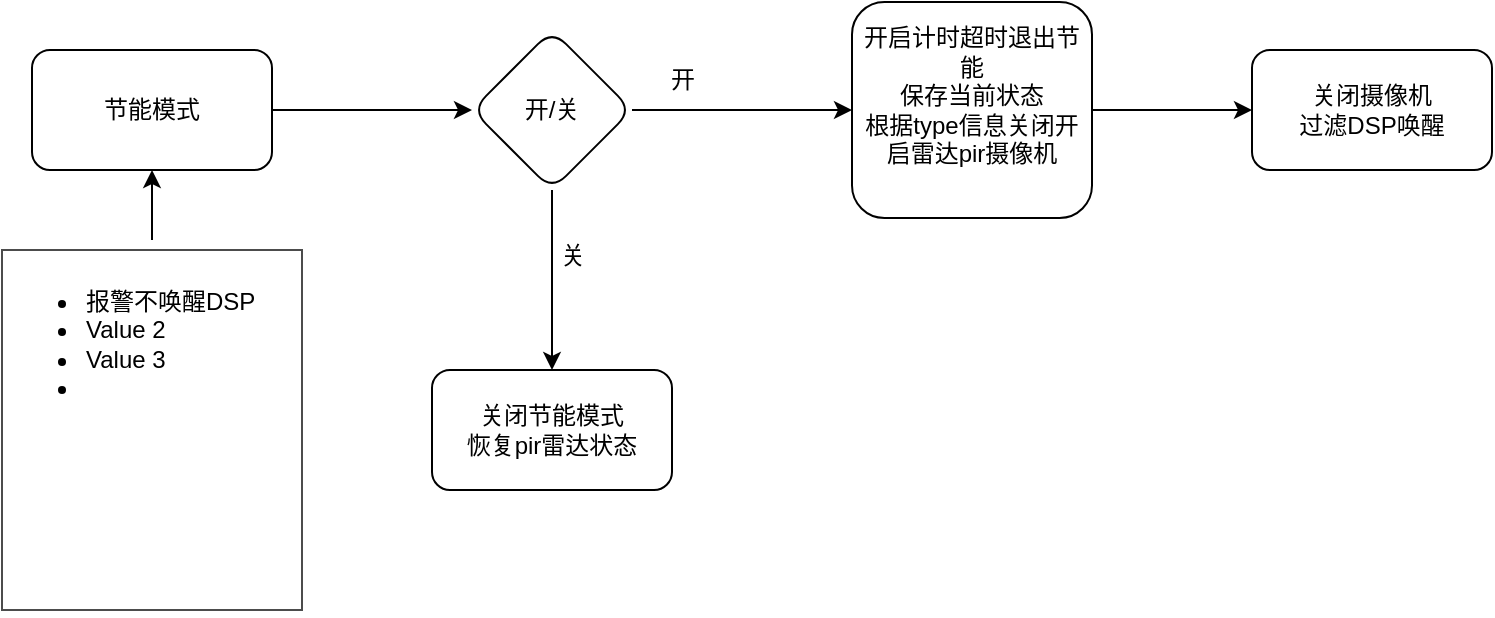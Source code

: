 <mxfile version="22.1.17" type="github">
  <diagram name="第 1 页" id="y4MLylSLRwy-ajHNfm4o">
    <mxGraphModel dx="1042" dy="535" grid="1" gridSize="10" guides="1" tooltips="1" connect="1" arrows="1" fold="1" page="1" pageScale="1" pageWidth="1100" pageHeight="850" math="0" shadow="0">
      <root>
        <mxCell id="0" />
        <mxCell id="1" parent="0" />
        <mxCell id="5llyP0SeZ6Wndcgpn9Bf-3" value="" style="edgeStyle=orthogonalEdgeStyle;rounded=0;orthogonalLoop=1;jettySize=auto;html=1;" parent="1" source="5llyP0SeZ6Wndcgpn9Bf-1" target="5llyP0SeZ6Wndcgpn9Bf-2" edge="1">
          <mxGeometry relative="1" as="geometry" />
        </mxCell>
        <mxCell id="5llyP0SeZ6Wndcgpn9Bf-1" value="节能模式" style="rounded=1;whiteSpace=wrap;html=1;" parent="1" vertex="1">
          <mxGeometry x="40" y="40" width="120" height="60" as="geometry" />
        </mxCell>
        <mxCell id="5llyP0SeZ6Wndcgpn9Bf-5" value="" style="edgeStyle=orthogonalEdgeStyle;rounded=0;orthogonalLoop=1;jettySize=auto;html=1;" parent="1" source="5llyP0SeZ6Wndcgpn9Bf-2" target="5llyP0SeZ6Wndcgpn9Bf-4" edge="1">
          <mxGeometry relative="1" as="geometry" />
        </mxCell>
        <mxCell id="5llyP0SeZ6Wndcgpn9Bf-8" value="" style="edgeStyle=orthogonalEdgeStyle;rounded=0;orthogonalLoop=1;jettySize=auto;html=1;" parent="1" source="5llyP0SeZ6Wndcgpn9Bf-2" target="5llyP0SeZ6Wndcgpn9Bf-7" edge="1">
          <mxGeometry relative="1" as="geometry" />
        </mxCell>
        <mxCell id="5llyP0SeZ6Wndcgpn9Bf-2" value="开/关" style="rhombus;whiteSpace=wrap;html=1;rounded=1;" parent="1" vertex="1">
          <mxGeometry x="260" y="30" width="80" height="80" as="geometry" />
        </mxCell>
        <mxCell id="5llyP0SeZ6Wndcgpn9Bf-11" value="" style="edgeStyle=orthogonalEdgeStyle;rounded=0;orthogonalLoop=1;jettySize=auto;html=1;" parent="1" source="5llyP0SeZ6Wndcgpn9Bf-4" target="5llyP0SeZ6Wndcgpn9Bf-10" edge="1">
          <mxGeometry relative="1" as="geometry" />
        </mxCell>
        <mxCell id="5llyP0SeZ6Wndcgpn9Bf-4" value="开启计时超时退出节能&lt;br&gt;保存当前状态&lt;br&gt;根据type信息关闭开启雷达pir摄像机&lt;br&gt;&lt;br&gt;" style="whiteSpace=wrap;html=1;rounded=1;" parent="1" vertex="1">
          <mxGeometry x="450" y="16" width="120" height="108" as="geometry" />
        </mxCell>
        <mxCell id="5llyP0SeZ6Wndcgpn9Bf-6" value="开" style="text;html=1;align=center;verticalAlign=middle;resizable=0;points=[];autosize=1;strokeColor=none;fillColor=none;" parent="1" vertex="1">
          <mxGeometry x="345" y="40" width="40" height="30" as="geometry" />
        </mxCell>
        <mxCell id="5llyP0SeZ6Wndcgpn9Bf-7" value="关闭节能模式&lt;br&gt;恢复pir雷达状态" style="whiteSpace=wrap;html=1;rounded=1;" parent="1" vertex="1">
          <mxGeometry x="240" y="200" width="120" height="60" as="geometry" />
        </mxCell>
        <mxCell id="5llyP0SeZ6Wndcgpn9Bf-9" value="关" style="text;html=1;align=center;verticalAlign=middle;resizable=0;points=[];autosize=1;strokeColor=none;fillColor=none;" parent="1" vertex="1">
          <mxGeometry x="290" y="128" width="40" height="30" as="geometry" />
        </mxCell>
        <mxCell id="5llyP0SeZ6Wndcgpn9Bf-10" value="关闭摄像机&lt;br&gt;过滤DSP唤醒" style="whiteSpace=wrap;html=1;rounded=1;" parent="1" vertex="1">
          <mxGeometry x="650" y="40" width="120" height="60" as="geometry" />
        </mxCell>
        <mxCell id="ooIHEw7SAvZU0rbdZR-U-5" style="edgeStyle=orthogonalEdgeStyle;rounded=0;orthogonalLoop=1;jettySize=auto;html=1;" edge="1" parent="1" source="ooIHEw7SAvZU0rbdZR-U-3" target="5llyP0SeZ6Wndcgpn9Bf-1">
          <mxGeometry relative="1" as="geometry" />
        </mxCell>
        <mxCell id="ooIHEw7SAvZU0rbdZR-U-3" value="&lt;ul&gt;&lt;li&gt;报警不唤醒DSP&lt;/li&gt;&lt;li&gt;Value 2&lt;/li&gt;&lt;li&gt;Value 3&lt;/li&gt;&lt;li&gt;&lt;br&gt;&lt;/li&gt;&lt;/ul&gt;" style="text;strokeColor=default;fillColor=none;html=1;whiteSpace=wrap;verticalAlign=top;overflow=hidden;opacity=70;perimeterSpacing=5;labelPosition=center;verticalLabelPosition=middle;align=left;" vertex="1" parent="1">
          <mxGeometry x="25" y="140" width="150" height="180" as="geometry" />
        </mxCell>
      </root>
    </mxGraphModel>
  </diagram>
</mxfile>
